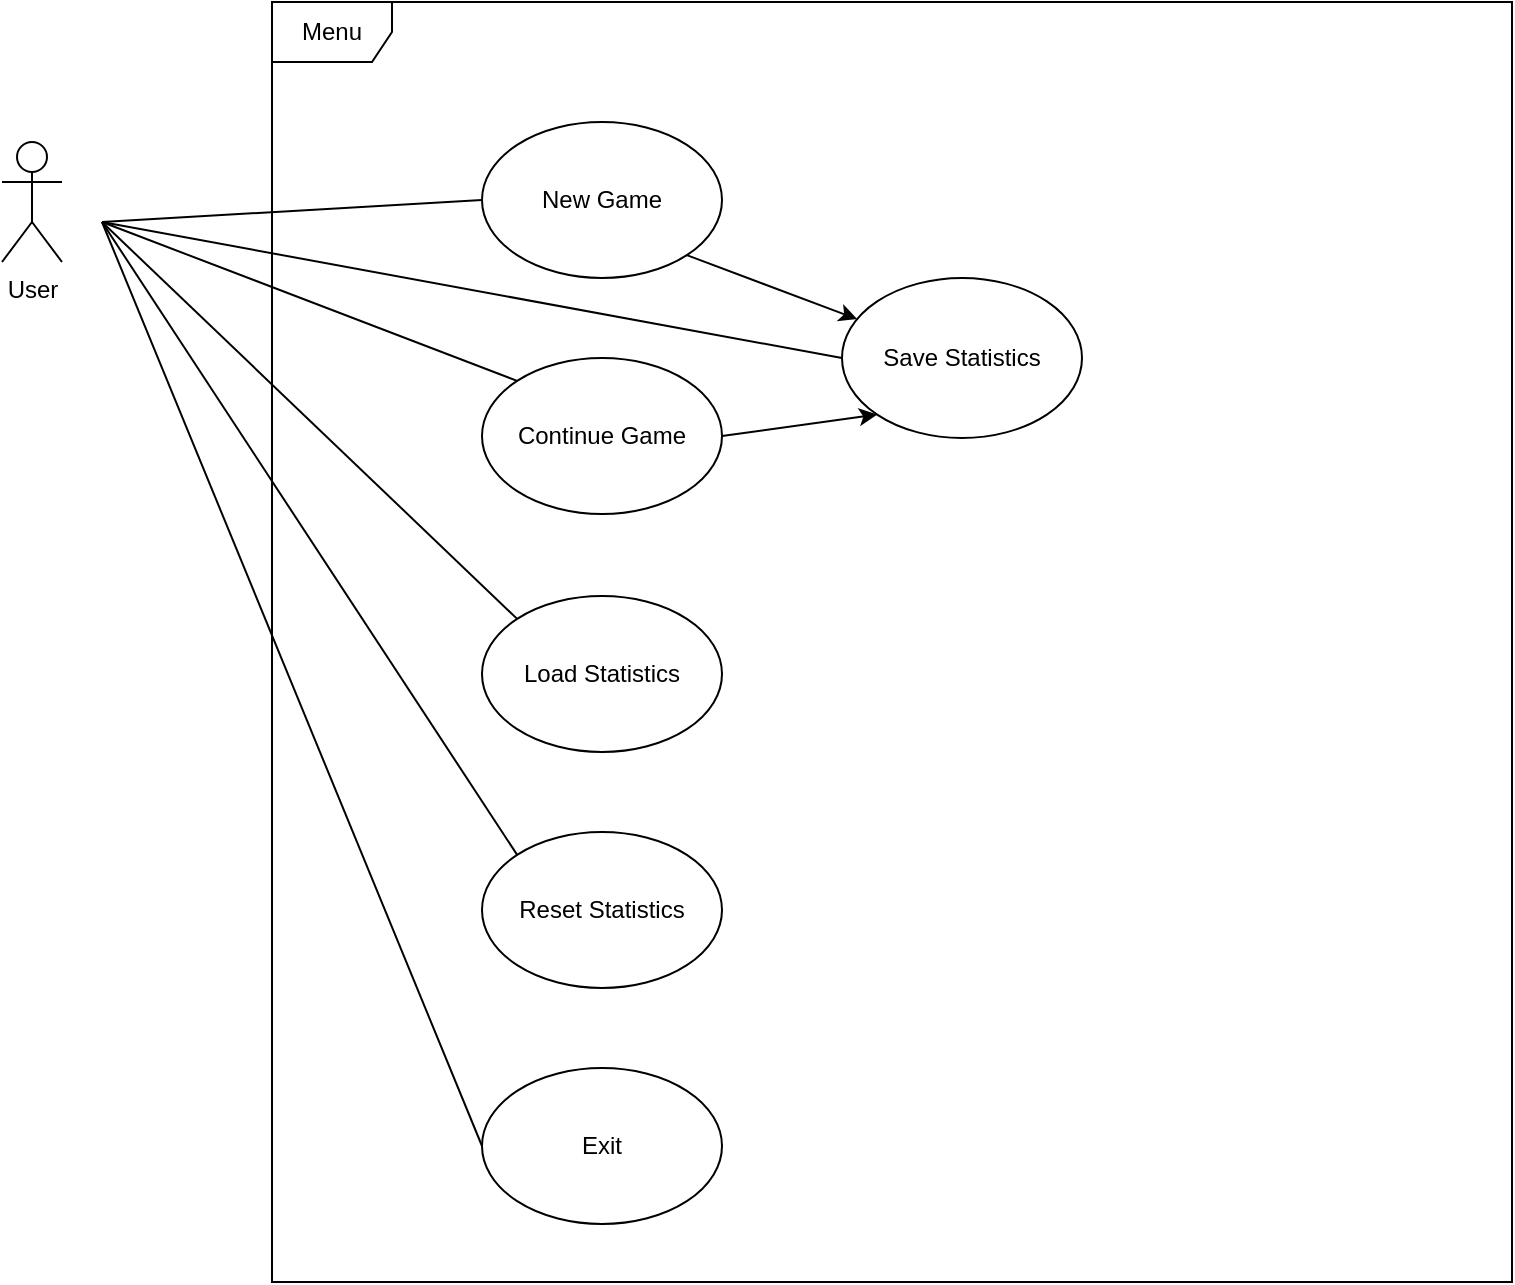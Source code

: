 <mxfile version="12.6.5" type="device"><diagram name="Page-1" id="e7e014a7-5840-1c2e-5031-d8a46d1fe8dd"><mxGraphModel dx="1894" dy="1151" grid="1" gridSize="10" guides="1" tooltips="1" connect="1" arrows="1" fold="1" page="1" pageScale="1" pageWidth="1169" pageHeight="826" background="#ffffff" math="0" shadow="0"><root><mxCell id="0"/><mxCell id="1" parent="0"/><mxCell id="z_Y4z64yh1BrlLdPKQX0-41" value="User" style="shape=umlActor;verticalLabelPosition=bottom;labelBackgroundColor=#ffffff;verticalAlign=top;html=1;outlineConnect=0;" vertex="1" parent="1"><mxGeometry x="190" y="120" width="30" height="60" as="geometry"/></mxCell><mxCell id="z_Y4z64yh1BrlLdPKQX0-42" value="New Game" style="ellipse;whiteSpace=wrap;html=1;" vertex="1" parent="1"><mxGeometry x="430" y="110" width="120" height="78" as="geometry"/></mxCell><mxCell id="z_Y4z64yh1BrlLdPKQX0-44" value="Continue Game" style="ellipse;whiteSpace=wrap;html=1;" vertex="1" parent="1"><mxGeometry x="430" y="228" width="120" height="78" as="geometry"/></mxCell><mxCell id="z_Y4z64yh1BrlLdPKQX0-45" value="Load Statistics" style="ellipse;whiteSpace=wrap;html=1;" vertex="1" parent="1"><mxGeometry x="430" y="347" width="120" height="78" as="geometry"/></mxCell><mxCell id="z_Y4z64yh1BrlLdPKQX0-46" value="Reset Statistics" style="ellipse;whiteSpace=wrap;html=1;" vertex="1" parent="1"><mxGeometry x="430" y="465" width="120" height="78" as="geometry"/></mxCell><mxCell id="z_Y4z64yh1BrlLdPKQX0-47" value="Exit" style="ellipse;whiteSpace=wrap;html=1;" vertex="1" parent="1"><mxGeometry x="430" y="583" width="120" height="78" as="geometry"/></mxCell><mxCell id="z_Y4z64yh1BrlLdPKQX0-48" value="" style="endArrow=none;html=1;entryX=0;entryY=0.5;entryDx=0;entryDy=0;" edge="1" parent="1" target="z_Y4z64yh1BrlLdPKQX0-42"><mxGeometry width="50" height="50" relative="1" as="geometry"><mxPoint x="240" y="160" as="sourcePoint"/><mxPoint x="370" y="150" as="targetPoint"/></mxGeometry></mxCell><mxCell id="z_Y4z64yh1BrlLdPKQX0-49" value="" style="endArrow=none;html=1;exitX=0;exitY=0;exitDx=0;exitDy=0;" edge="1" parent="1" source="z_Y4z64yh1BrlLdPKQX0-44"><mxGeometry width="50" height="50" relative="1" as="geometry"><mxPoint x="340" y="250" as="sourcePoint"/><mxPoint x="240" y="160" as="targetPoint"/></mxGeometry></mxCell><mxCell id="z_Y4z64yh1BrlLdPKQX0-50" value="" style="endArrow=none;html=1;exitX=0;exitY=0;exitDx=0;exitDy=0;" edge="1" parent="1" source="z_Y4z64yh1BrlLdPKQX0-45"><mxGeometry width="50" height="50" relative="1" as="geometry"><mxPoint x="320" y="330" as="sourcePoint"/><mxPoint x="240" y="160" as="targetPoint"/></mxGeometry></mxCell><mxCell id="z_Y4z64yh1BrlLdPKQX0-51" value="" style="endArrow=none;html=1;exitX=0;exitY=0;exitDx=0;exitDy=0;" edge="1" parent="1" source="z_Y4z64yh1BrlLdPKQX0-46"><mxGeometry width="50" height="50" relative="1" as="geometry"><mxPoint x="310" y="440" as="sourcePoint"/><mxPoint x="240" y="160" as="targetPoint"/></mxGeometry></mxCell><mxCell id="z_Y4z64yh1BrlLdPKQX0-52" value="" style="endArrow=none;html=1;exitX=0;exitY=0.5;exitDx=0;exitDy=0;" edge="1" parent="1" source="z_Y4z64yh1BrlLdPKQX0-47"><mxGeometry width="50" height="50" relative="1" as="geometry"><mxPoint x="290" y="450" as="sourcePoint"/><mxPoint x="240" y="160" as="targetPoint"/></mxGeometry></mxCell><mxCell id="z_Y4z64yh1BrlLdPKQX0-53" value="Save Statistics" style="ellipse;whiteSpace=wrap;html=1;" vertex="1" parent="1"><mxGeometry x="610" y="188" width="120" height="80" as="geometry"/></mxCell><mxCell id="z_Y4z64yh1BrlLdPKQX0-54" value="" style="endArrow=classic;html=1;exitX=1;exitY=1;exitDx=0;exitDy=0;" edge="1" parent="1" source="z_Y4z64yh1BrlLdPKQX0-42" target="z_Y4z64yh1BrlLdPKQX0-53"><mxGeometry width="50" height="50" relative="1" as="geometry"><mxPoint x="290" y="390" as="sourcePoint"/><mxPoint x="340" y="340" as="targetPoint"/></mxGeometry></mxCell><mxCell id="z_Y4z64yh1BrlLdPKQX0-55" value="" style="endArrow=classic;html=1;exitX=1;exitY=0.5;exitDx=0;exitDy=0;entryX=0;entryY=1;entryDx=0;entryDy=0;" edge="1" parent="1" source="z_Y4z64yh1BrlLdPKQX0-44" target="z_Y4z64yh1BrlLdPKQX0-53"><mxGeometry width="50" height="50" relative="1" as="geometry"><mxPoint x="730" y="360" as="sourcePoint"/><mxPoint x="780" y="310" as="targetPoint"/></mxGeometry></mxCell><mxCell id="z_Y4z64yh1BrlLdPKQX0-56" value="" style="endArrow=none;html=1;entryX=0;entryY=0.5;entryDx=0;entryDy=0;" edge="1" parent="1" target="z_Y4z64yh1BrlLdPKQX0-53"><mxGeometry width="50" height="50" relative="1" as="geometry"><mxPoint x="240" y="160" as="sourcePoint"/><mxPoint x="330" y="680" as="targetPoint"/></mxGeometry></mxCell><mxCell id="z_Y4z64yh1BrlLdPKQX0-57" value="Menu" style="shape=umlFrame;whiteSpace=wrap;html=1;" vertex="1" parent="1"><mxGeometry x="325" y="50" width="620" height="640" as="geometry"/></mxCell></root></mxGraphModel></diagram></mxfile>